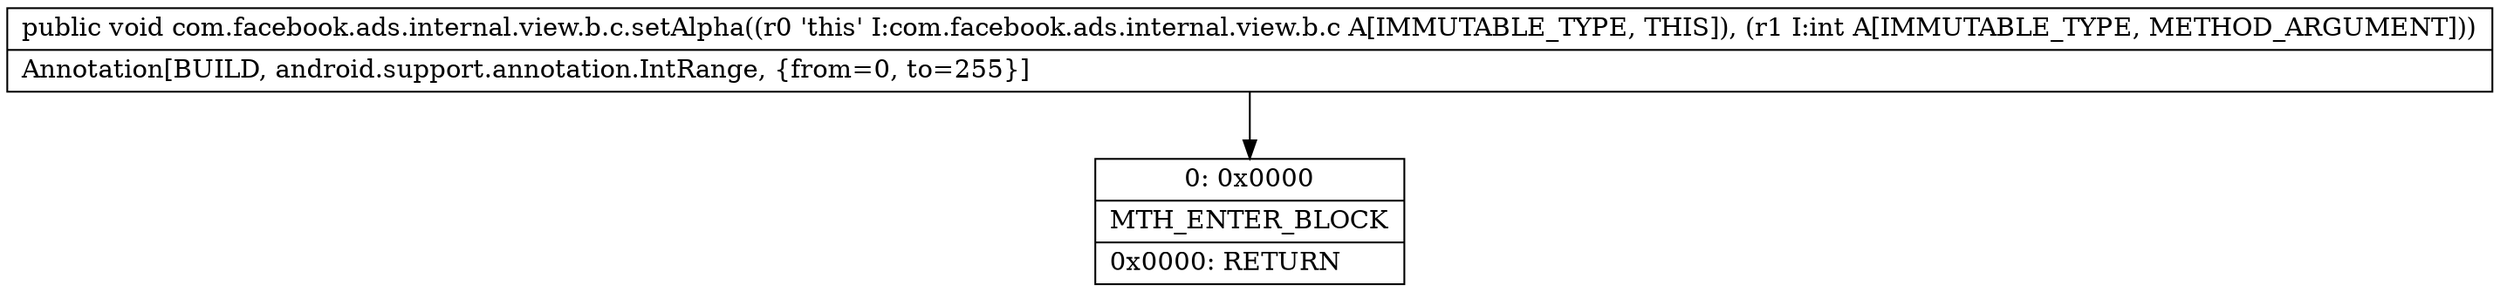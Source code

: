 digraph "CFG forcom.facebook.ads.internal.view.b.c.setAlpha(I)V" {
Node_0 [shape=record,label="{0\:\ 0x0000|MTH_ENTER_BLOCK\l|0x0000: RETURN   \l}"];
MethodNode[shape=record,label="{public void com.facebook.ads.internal.view.b.c.setAlpha((r0 'this' I:com.facebook.ads.internal.view.b.c A[IMMUTABLE_TYPE, THIS]), (r1 I:int A[IMMUTABLE_TYPE, METHOD_ARGUMENT]))  | Annotation[BUILD, android.support.annotation.IntRange, \{from=0, to=255\}]\l}"];
MethodNode -> Node_0;
}

